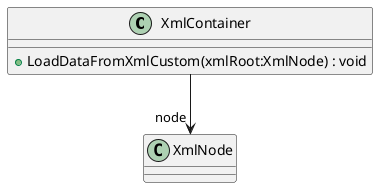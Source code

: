 @startuml
class XmlContainer {
    + LoadDataFromXmlCustom(xmlRoot:XmlNode) : void
}
XmlContainer --> "node" XmlNode
@enduml
